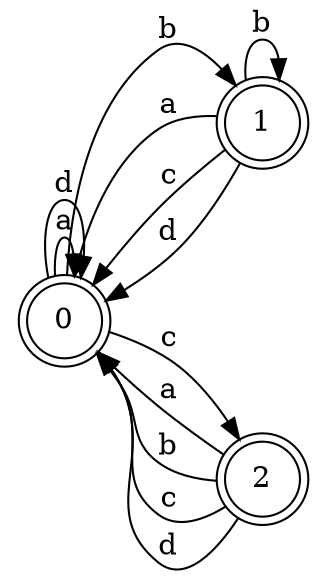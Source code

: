 digraph n3_6 {
__start0 [label="" shape="none"];

rankdir=LR;
size="8,5";

s0 [style="rounded,filled", color="black", fillcolor="white" shape="doublecircle", label="0"];
s1 [style="rounded,filled", color="black", fillcolor="white" shape="doublecircle", label="1"];
s2 [style="rounded,filled", color="black", fillcolor="white" shape="doublecircle", label="2"];
s0 -> s0 [label="a"];
s0 -> s1 [label="b"];
s0 -> s2 [label="c"];
s0 -> s0 [label="d"];
s1 -> s0 [label="a"];
s1 -> s1 [label="b"];
s1 -> s0 [label="c"];
s1 -> s0 [label="d"];
s2 -> s0 [label="a"];
s2 -> s0 [label="b"];
s2 -> s0 [label="c"];
s2 -> s0 [label="d"];

}